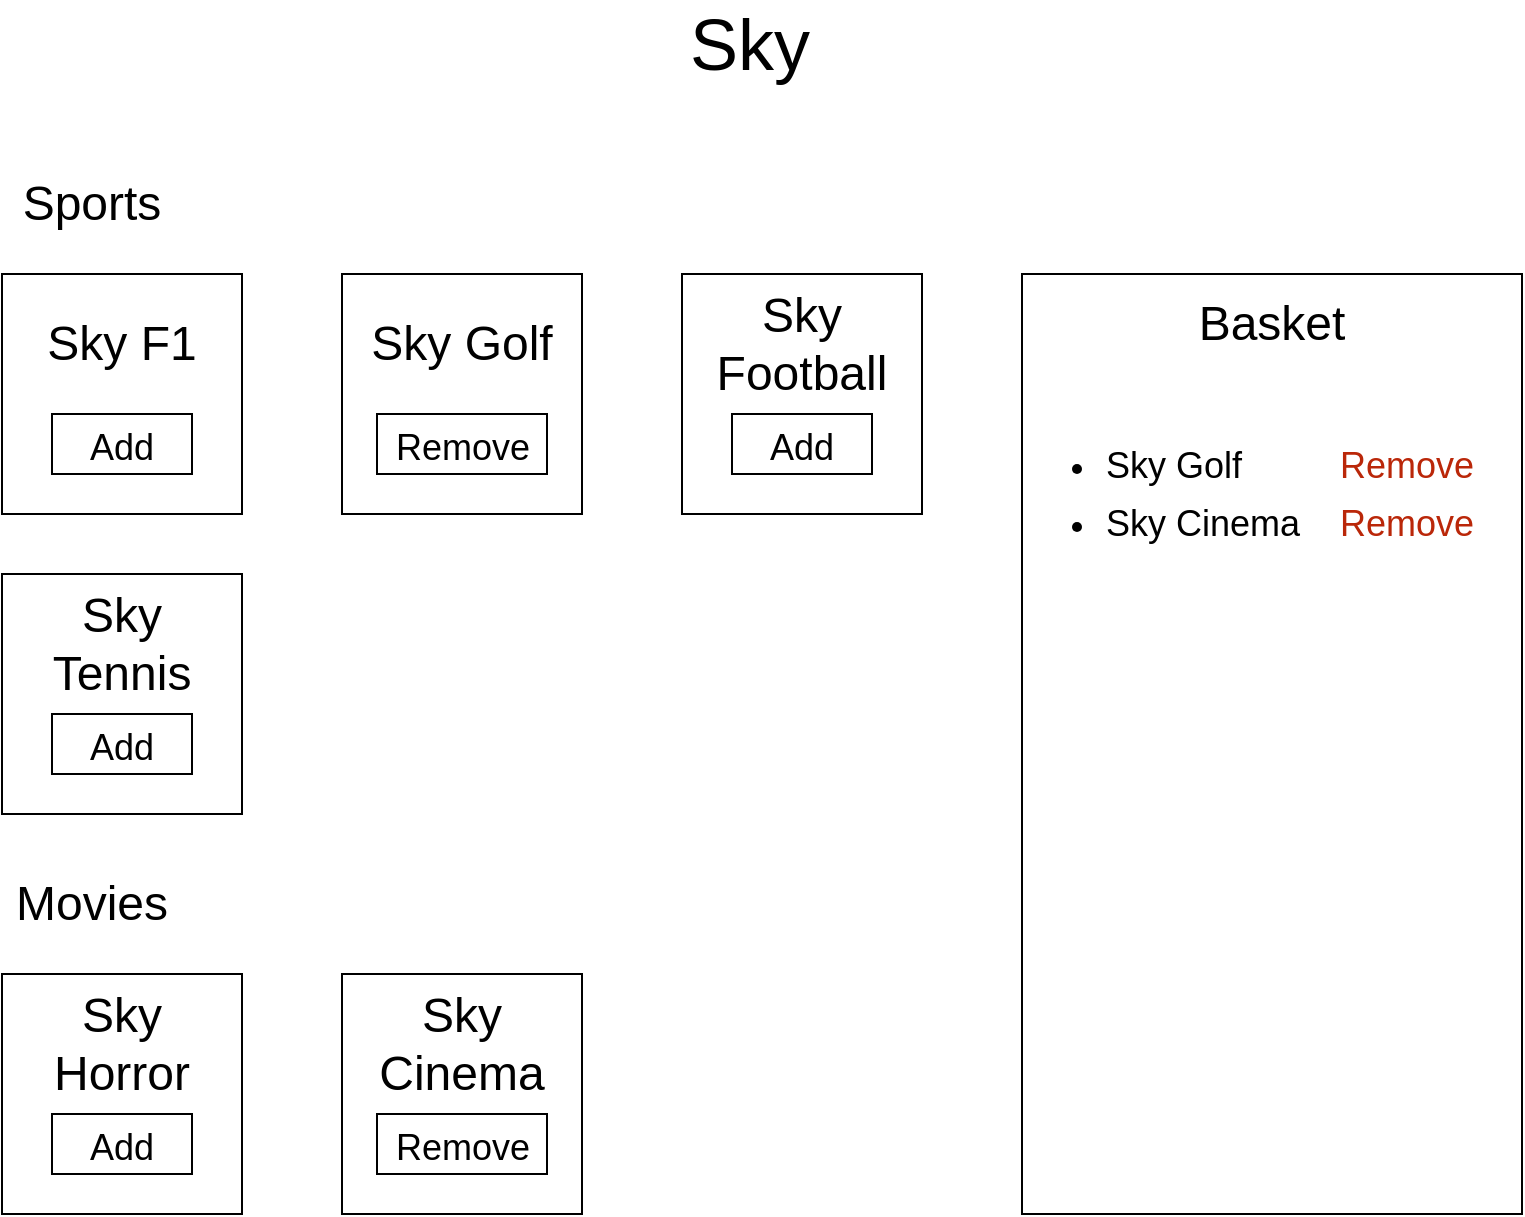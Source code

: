 <mxfile version="20.7.3" type="device"><diagram id="aAjQXOeJ37nCMznvtYQL" name="Page-1"><mxGraphModel dx="1366" dy="795" grid="1" gridSize="10" guides="1" tooltips="1" connect="1" arrows="1" fold="1" page="1" pageScale="1" pageWidth="827" pageHeight="1169" math="0" shadow="0"><root><mxCell id="0"/><mxCell id="1" parent="0"/><mxCell id="-rZFKr_MrIKALvDm8W0d-1" value="&lt;font style=&quot;font-size: 36px;&quot;&gt;Sky&lt;/font&gt;" style="text;html=1;strokeColor=none;fillColor=none;align=center;verticalAlign=middle;whiteSpace=wrap;rounded=0;" vertex="1" parent="1"><mxGeometry x="414" y="100" width="60" height="30" as="geometry"/></mxCell><mxCell id="-rZFKr_MrIKALvDm8W0d-2" value="&lt;font style=&quot;font-size: 24px;&quot;&gt;Sports&lt;/font&gt;" style="text;html=1;strokeColor=none;fillColor=none;align=center;verticalAlign=middle;whiteSpace=wrap;rounded=0;fontSize=24;" vertex="1" parent="1"><mxGeometry x="70" y="180" width="90" height="30" as="geometry"/></mxCell><mxCell id="-rZFKr_MrIKALvDm8W0d-3" value="&lt;font style=&quot;font-size: 24px;&quot;&gt;Movies&lt;/font&gt;" style="text;html=1;strokeColor=none;fillColor=none;align=center;verticalAlign=middle;whiteSpace=wrap;rounded=0;fontSize=24;" vertex="1" parent="1"><mxGeometry x="70" y="530" width="90" height="30" as="geometry"/></mxCell><mxCell id="-rZFKr_MrIKALvDm8W0d-7" value="" style="group" vertex="1" connectable="0" parent="1"><mxGeometry x="70" y="230" width="120" height="120" as="geometry"/></mxCell><mxCell id="-rZFKr_MrIKALvDm8W0d-4" value="" style="rounded=0;whiteSpace=wrap;html=1;fontSize=24;" vertex="1" parent="-rZFKr_MrIKALvDm8W0d-7"><mxGeometry width="120" height="120" as="geometry"/></mxCell><mxCell id="-rZFKr_MrIKALvDm8W0d-5" value="&lt;font style=&quot;font-size: 18px;&quot;&gt;Add&lt;/font&gt;" style="rounded=0;whiteSpace=wrap;html=1;fontSize=24;" vertex="1" parent="-rZFKr_MrIKALvDm8W0d-7"><mxGeometry x="25" y="70" width="70" height="30" as="geometry"/></mxCell><mxCell id="-rZFKr_MrIKALvDm8W0d-6" value="Sky F1" style="text;html=1;strokeColor=none;fillColor=none;align=center;verticalAlign=middle;whiteSpace=wrap;rounded=0;fontSize=24;" vertex="1" parent="-rZFKr_MrIKALvDm8W0d-7"><mxGeometry y="20" width="120" height="30" as="geometry"/></mxCell><mxCell id="-rZFKr_MrIKALvDm8W0d-8" value="" style="group" vertex="1" connectable="0" parent="1"><mxGeometry x="70" y="230" width="120" height="120" as="geometry"/></mxCell><mxCell id="-rZFKr_MrIKALvDm8W0d-9" value="" style="rounded=0;whiteSpace=wrap;html=1;fontSize=24;" vertex="1" parent="-rZFKr_MrIKALvDm8W0d-8"><mxGeometry width="120" height="120" as="geometry"/></mxCell><mxCell id="-rZFKr_MrIKALvDm8W0d-10" value="&lt;font style=&quot;font-size: 18px;&quot;&gt;Add&lt;/font&gt;" style="rounded=0;whiteSpace=wrap;html=1;fontSize=24;" vertex="1" parent="-rZFKr_MrIKALvDm8W0d-8"><mxGeometry x="25" y="70" width="70" height="30" as="geometry"/></mxCell><mxCell id="-rZFKr_MrIKALvDm8W0d-11" value="Sky F1" style="text;html=1;strokeColor=none;fillColor=none;align=center;verticalAlign=middle;whiteSpace=wrap;rounded=0;fontSize=24;" vertex="1" parent="-rZFKr_MrIKALvDm8W0d-8"><mxGeometry y="20" width="120" height="30" as="geometry"/></mxCell><mxCell id="-rZFKr_MrIKALvDm8W0d-13" value="" style="group" vertex="1" connectable="0" parent="1"><mxGeometry x="240" y="230" width="120" height="120" as="geometry"/></mxCell><mxCell id="-rZFKr_MrIKALvDm8W0d-14" value="" style="rounded=0;whiteSpace=wrap;html=1;fontSize=24;" vertex="1" parent="-rZFKr_MrIKALvDm8W0d-13"><mxGeometry width="120" height="120" as="geometry"/></mxCell><mxCell id="-rZFKr_MrIKALvDm8W0d-15" value="&lt;font style=&quot;font-size: 18px;&quot;&gt;Add&lt;/font&gt;" style="rounded=0;whiteSpace=wrap;html=1;fontSize=24;" vertex="1" parent="-rZFKr_MrIKALvDm8W0d-13"><mxGeometry x="25" y="70" width="70" height="30" as="geometry"/></mxCell><mxCell id="-rZFKr_MrIKALvDm8W0d-16" value="Sky F1" style="text;html=1;strokeColor=none;fillColor=none;align=center;verticalAlign=middle;whiteSpace=wrap;rounded=0;fontSize=24;" vertex="1" parent="-rZFKr_MrIKALvDm8W0d-13"><mxGeometry y="20" width="120" height="30" as="geometry"/></mxCell><mxCell id="-rZFKr_MrIKALvDm8W0d-17" value="" style="group" vertex="1" connectable="0" parent="-rZFKr_MrIKALvDm8W0d-13"><mxGeometry width="120" height="120" as="geometry"/></mxCell><mxCell id="-rZFKr_MrIKALvDm8W0d-18" value="" style="rounded=0;whiteSpace=wrap;html=1;fontSize=24;" vertex="1" parent="-rZFKr_MrIKALvDm8W0d-17"><mxGeometry width="120" height="120" as="geometry"/></mxCell><mxCell id="-rZFKr_MrIKALvDm8W0d-19" value="&lt;font style=&quot;font-size: 18px;&quot;&gt;Remove&lt;/font&gt;" style="rounded=0;whiteSpace=wrap;html=1;fontSize=24;" vertex="1" parent="-rZFKr_MrIKALvDm8W0d-17"><mxGeometry x="17.5" y="70" width="85" height="30" as="geometry"/></mxCell><mxCell id="-rZFKr_MrIKALvDm8W0d-20" value="Sky Golf" style="text;html=1;strokeColor=none;fillColor=none;align=center;verticalAlign=middle;whiteSpace=wrap;rounded=0;fontSize=24;" vertex="1" parent="-rZFKr_MrIKALvDm8W0d-17"><mxGeometry y="20" width="120" height="30" as="geometry"/></mxCell><mxCell id="-rZFKr_MrIKALvDm8W0d-21" value="" style="group" vertex="1" connectable="0" parent="1"><mxGeometry x="410" y="230" width="120" height="120" as="geometry"/></mxCell><mxCell id="-rZFKr_MrIKALvDm8W0d-22" value="" style="rounded=0;whiteSpace=wrap;html=1;fontSize=24;" vertex="1" parent="-rZFKr_MrIKALvDm8W0d-21"><mxGeometry width="120" height="120" as="geometry"/></mxCell><mxCell id="-rZFKr_MrIKALvDm8W0d-23" value="&lt;font style=&quot;font-size: 18px;&quot;&gt;Add&lt;/font&gt;" style="rounded=0;whiteSpace=wrap;html=1;fontSize=24;" vertex="1" parent="-rZFKr_MrIKALvDm8W0d-21"><mxGeometry x="25" y="70" width="70" height="30" as="geometry"/></mxCell><mxCell id="-rZFKr_MrIKALvDm8W0d-24" value="Sky F1" style="text;html=1;strokeColor=none;fillColor=none;align=center;verticalAlign=middle;whiteSpace=wrap;rounded=0;fontSize=24;" vertex="1" parent="-rZFKr_MrIKALvDm8W0d-21"><mxGeometry y="20" width="120" height="30" as="geometry"/></mxCell><mxCell id="-rZFKr_MrIKALvDm8W0d-25" value="" style="group" vertex="1" connectable="0" parent="1"><mxGeometry x="410" y="230" width="120" height="120" as="geometry"/></mxCell><mxCell id="-rZFKr_MrIKALvDm8W0d-26" value="" style="rounded=0;whiteSpace=wrap;html=1;fontSize=24;" vertex="1" parent="-rZFKr_MrIKALvDm8W0d-25"><mxGeometry width="120" height="120" as="geometry"/></mxCell><mxCell id="-rZFKr_MrIKALvDm8W0d-27" value="&lt;font style=&quot;font-size: 18px;&quot;&gt;Add&lt;/font&gt;" style="rounded=0;whiteSpace=wrap;html=1;fontSize=24;" vertex="1" parent="-rZFKr_MrIKALvDm8W0d-25"><mxGeometry x="25" y="70" width="70" height="30" as="geometry"/></mxCell><mxCell id="-rZFKr_MrIKALvDm8W0d-28" value="Sky Football" style="text;html=1;strokeColor=none;fillColor=none;align=center;verticalAlign=middle;whiteSpace=wrap;rounded=0;fontSize=24;" vertex="1" parent="-rZFKr_MrIKALvDm8W0d-25"><mxGeometry y="20" width="120" height="30" as="geometry"/></mxCell><mxCell id="-rZFKr_MrIKALvDm8W0d-29" value="" style="group" vertex="1" connectable="0" parent="1"><mxGeometry x="70" y="580" width="120" height="120" as="geometry"/></mxCell><mxCell id="-rZFKr_MrIKALvDm8W0d-30" value="" style="rounded=0;whiteSpace=wrap;html=1;fontSize=24;" vertex="1" parent="-rZFKr_MrIKALvDm8W0d-29"><mxGeometry width="120" height="120" as="geometry"/></mxCell><mxCell id="-rZFKr_MrIKALvDm8W0d-31" value="&lt;font style=&quot;font-size: 18px;&quot;&gt;Add&lt;/font&gt;" style="rounded=0;whiteSpace=wrap;html=1;fontSize=24;" vertex="1" parent="-rZFKr_MrIKALvDm8W0d-29"><mxGeometry x="25" y="70" width="70" height="30" as="geometry"/></mxCell><mxCell id="-rZFKr_MrIKALvDm8W0d-32" value="Sky Horror" style="text;html=1;strokeColor=none;fillColor=none;align=center;verticalAlign=middle;whiteSpace=wrap;rounded=0;fontSize=24;" vertex="1" parent="-rZFKr_MrIKALvDm8W0d-29"><mxGeometry x="10" y="20" width="100" height="30" as="geometry"/></mxCell><mxCell id="-rZFKr_MrIKALvDm8W0d-33" value="" style="group" vertex="1" connectable="0" parent="1"><mxGeometry x="70" y="380" width="120" height="120" as="geometry"/></mxCell><mxCell id="-rZFKr_MrIKALvDm8W0d-34" value="" style="rounded=0;whiteSpace=wrap;html=1;fontSize=24;" vertex="1" parent="-rZFKr_MrIKALvDm8W0d-33"><mxGeometry width="120" height="120" as="geometry"/></mxCell><mxCell id="-rZFKr_MrIKALvDm8W0d-35" value="&lt;font style=&quot;font-size: 18px;&quot;&gt;Add&lt;/font&gt;" style="rounded=0;whiteSpace=wrap;html=1;fontSize=24;" vertex="1" parent="-rZFKr_MrIKALvDm8W0d-33"><mxGeometry x="25" y="70" width="70" height="30" as="geometry"/></mxCell><mxCell id="-rZFKr_MrIKALvDm8W0d-36" value="Sky Tennis" style="text;html=1;strokeColor=none;fillColor=none;align=center;verticalAlign=middle;whiteSpace=wrap;rounded=0;fontSize=24;" vertex="1" parent="-rZFKr_MrIKALvDm8W0d-33"><mxGeometry x="10" y="20" width="100" height="30" as="geometry"/></mxCell><mxCell id="-rZFKr_MrIKALvDm8W0d-38" value="" style="group" vertex="1" connectable="0" parent="1"><mxGeometry x="240" y="580" width="120" height="120" as="geometry"/></mxCell><mxCell id="-rZFKr_MrIKALvDm8W0d-39" value="" style="rounded=0;whiteSpace=wrap;html=1;fontSize=24;" vertex="1" parent="-rZFKr_MrIKALvDm8W0d-38"><mxGeometry width="120" height="120" as="geometry"/></mxCell><mxCell id="-rZFKr_MrIKALvDm8W0d-40" value="&lt;font style=&quot;font-size: 18px;&quot;&gt;Add&lt;/font&gt;" style="rounded=0;whiteSpace=wrap;html=1;fontSize=24;" vertex="1" parent="-rZFKr_MrIKALvDm8W0d-38"><mxGeometry x="25" y="70" width="70" height="30" as="geometry"/></mxCell><mxCell id="-rZFKr_MrIKALvDm8W0d-41" value="Sky F1" style="text;html=1;strokeColor=none;fillColor=none;align=center;verticalAlign=middle;whiteSpace=wrap;rounded=0;fontSize=24;" vertex="1" parent="-rZFKr_MrIKALvDm8W0d-38"><mxGeometry y="20" width="120" height="30" as="geometry"/></mxCell><mxCell id="-rZFKr_MrIKALvDm8W0d-42" value="" style="group" vertex="1" connectable="0" parent="-rZFKr_MrIKALvDm8W0d-38"><mxGeometry width="120" height="120" as="geometry"/></mxCell><mxCell id="-rZFKr_MrIKALvDm8W0d-43" value="" style="rounded=0;whiteSpace=wrap;html=1;fontSize=24;" vertex="1" parent="-rZFKr_MrIKALvDm8W0d-42"><mxGeometry width="120" height="120" as="geometry"/></mxCell><mxCell id="-rZFKr_MrIKALvDm8W0d-44" value="&lt;font style=&quot;font-size: 18px;&quot;&gt;Remove&lt;/font&gt;" style="rounded=0;whiteSpace=wrap;html=1;fontSize=24;" vertex="1" parent="-rZFKr_MrIKALvDm8W0d-42"><mxGeometry x="17.5" y="70" width="85" height="30" as="geometry"/></mxCell><mxCell id="-rZFKr_MrIKALvDm8W0d-45" value="Sky Cinema" style="text;html=1;strokeColor=none;fillColor=none;align=center;verticalAlign=middle;whiteSpace=wrap;rounded=0;fontSize=24;" vertex="1" parent="-rZFKr_MrIKALvDm8W0d-42"><mxGeometry y="20" width="120" height="30" as="geometry"/></mxCell><mxCell id="-rZFKr_MrIKALvDm8W0d-46" value="" style="rounded=0;whiteSpace=wrap;html=1;fontSize=18;" vertex="1" parent="1"><mxGeometry x="580" y="230" width="250" height="470" as="geometry"/></mxCell><mxCell id="-rZFKr_MrIKALvDm8W0d-47" value="&lt;font style=&quot;font-size: 24px;&quot;&gt;Basket&lt;/font&gt;" style="text;html=1;strokeColor=none;fillColor=none;align=center;verticalAlign=middle;whiteSpace=wrap;rounded=0;fontSize=18;" vertex="1" parent="1"><mxGeometry x="675" y="240" width="60" height="30" as="geometry"/></mxCell><mxCell id="-rZFKr_MrIKALvDm8W0d-48" value="&lt;ul style=&quot;font-size: 18px; line-height: 160%;&quot;&gt;&lt;li&gt;Sky Golf&lt;/li&gt;&lt;li&gt;Sky Cinema&lt;/li&gt;&lt;/ul&gt;" style="text;html=1;strokeColor=none;fillColor=none;align=left;verticalAlign=middle;whiteSpace=wrap;rounded=0;fontSize=24;" vertex="1" parent="1"><mxGeometry x="580" y="290" width="150" height="100" as="geometry"/></mxCell><mxCell id="-rZFKr_MrIKALvDm8W0d-49" value="&lt;p style=&quot;line-height: 160%;&quot;&gt;&lt;font color=&quot;#ba2709&quot;&gt;Remove&lt;br&gt;Remove&lt;/font&gt;&lt;/p&gt;" style="text;html=1;strokeColor=none;fillColor=none;align=center;verticalAlign=middle;whiteSpace=wrap;rounded=0;fontSize=18;" vertex="1" parent="1"><mxGeometry x="715" y="305" width="115" height="70" as="geometry"/></mxCell></root></mxGraphModel></diagram></mxfile>